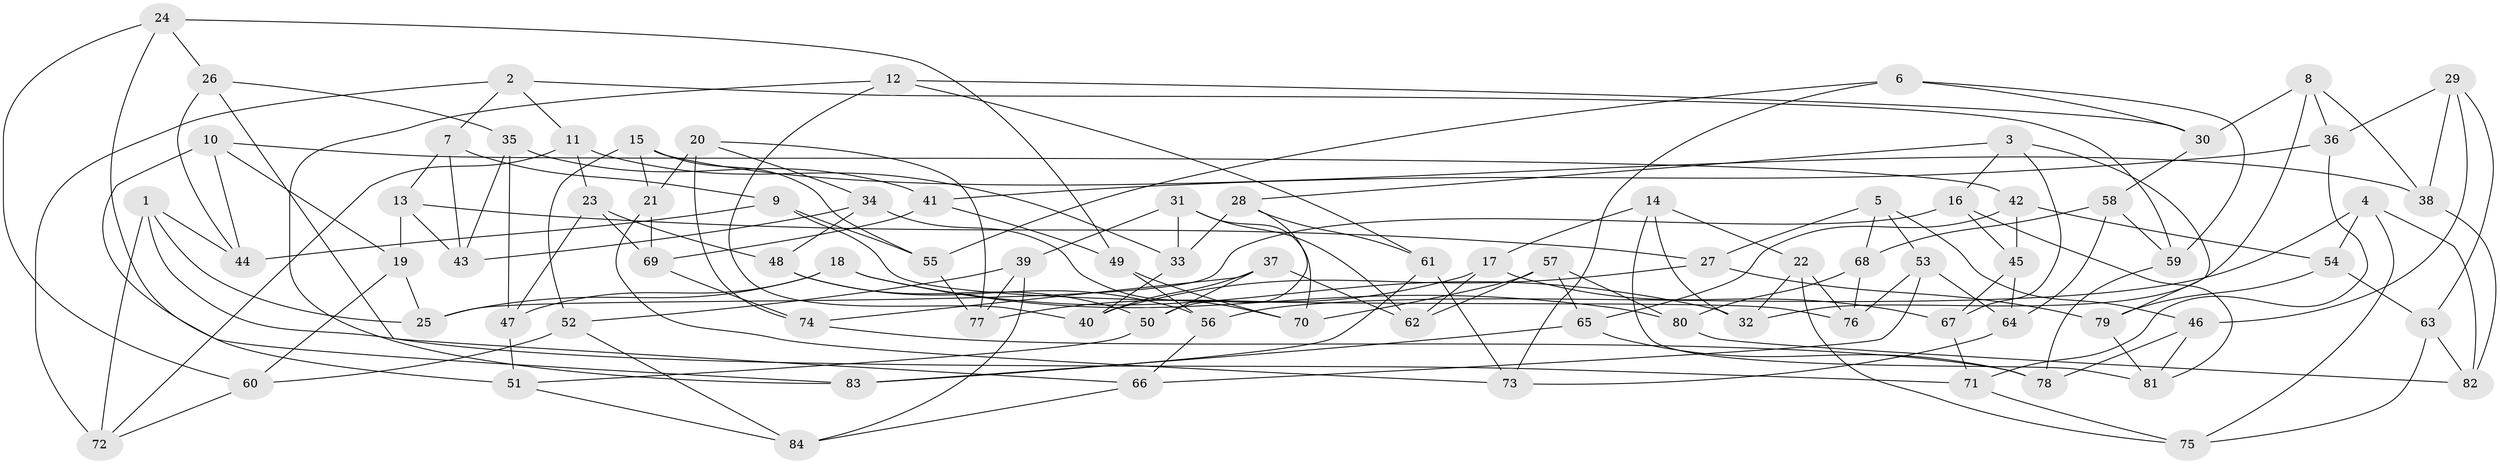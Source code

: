 // Generated by graph-tools (version 1.1) at 2025/26/03/09/25 03:26:57]
// undirected, 84 vertices, 168 edges
graph export_dot {
graph [start="1"]
  node [color=gray90,style=filled];
  1;
  2;
  3;
  4;
  5;
  6;
  7;
  8;
  9;
  10;
  11;
  12;
  13;
  14;
  15;
  16;
  17;
  18;
  19;
  20;
  21;
  22;
  23;
  24;
  25;
  26;
  27;
  28;
  29;
  30;
  31;
  32;
  33;
  34;
  35;
  36;
  37;
  38;
  39;
  40;
  41;
  42;
  43;
  44;
  45;
  46;
  47;
  48;
  49;
  50;
  51;
  52;
  53;
  54;
  55;
  56;
  57;
  58;
  59;
  60;
  61;
  62;
  63;
  64;
  65;
  66;
  67;
  68;
  69;
  70;
  71;
  72;
  73;
  74;
  75;
  76;
  77;
  78;
  79;
  80;
  81;
  82;
  83;
  84;
  1 -- 25;
  1 -- 72;
  1 -- 71;
  1 -- 44;
  2 -- 11;
  2 -- 7;
  2 -- 59;
  2 -- 72;
  3 -- 28;
  3 -- 79;
  3 -- 16;
  3 -- 67;
  4 -- 82;
  4 -- 54;
  4 -- 75;
  4 -- 56;
  5 -- 68;
  5 -- 46;
  5 -- 53;
  5 -- 27;
  6 -- 55;
  6 -- 30;
  6 -- 59;
  6 -- 73;
  7 -- 13;
  7 -- 9;
  7 -- 43;
  8 -- 36;
  8 -- 38;
  8 -- 32;
  8 -- 30;
  9 -- 76;
  9 -- 55;
  9 -- 44;
  10 -- 51;
  10 -- 19;
  10 -- 44;
  10 -- 42;
  11 -- 72;
  11 -- 33;
  11 -- 23;
  12 -- 40;
  12 -- 30;
  12 -- 83;
  12 -- 61;
  13 -- 19;
  13 -- 27;
  13 -- 43;
  14 -- 32;
  14 -- 22;
  14 -- 17;
  14 -- 81;
  15 -- 52;
  15 -- 21;
  15 -- 38;
  15 -- 55;
  16 -- 25;
  16 -- 45;
  16 -- 81;
  17 -- 67;
  17 -- 77;
  17 -- 62;
  18 -- 32;
  18 -- 47;
  18 -- 25;
  18 -- 80;
  19 -- 25;
  19 -- 60;
  20 -- 74;
  20 -- 34;
  20 -- 21;
  20 -- 77;
  21 -- 73;
  21 -- 69;
  22 -- 32;
  22 -- 76;
  22 -- 75;
  23 -- 47;
  23 -- 48;
  23 -- 69;
  24 -- 83;
  24 -- 60;
  24 -- 49;
  24 -- 26;
  26 -- 44;
  26 -- 35;
  26 -- 66;
  27 -- 79;
  27 -- 40;
  28 -- 61;
  28 -- 50;
  28 -- 33;
  29 -- 36;
  29 -- 38;
  29 -- 63;
  29 -- 46;
  30 -- 58;
  31 -- 33;
  31 -- 70;
  31 -- 62;
  31 -- 39;
  33 -- 40;
  34 -- 48;
  34 -- 70;
  34 -- 43;
  35 -- 41;
  35 -- 43;
  35 -- 47;
  36 -- 41;
  36 -- 71;
  37 -- 74;
  37 -- 50;
  37 -- 62;
  37 -- 40;
  38 -- 82;
  39 -- 52;
  39 -- 77;
  39 -- 84;
  41 -- 49;
  41 -- 69;
  42 -- 45;
  42 -- 65;
  42 -- 54;
  45 -- 64;
  45 -- 67;
  46 -- 78;
  46 -- 81;
  47 -- 51;
  48 -- 56;
  48 -- 50;
  49 -- 70;
  49 -- 56;
  50 -- 51;
  51 -- 84;
  52 -- 84;
  52 -- 60;
  53 -- 76;
  53 -- 64;
  53 -- 66;
  54 -- 63;
  54 -- 79;
  55 -- 77;
  56 -- 66;
  57 -- 62;
  57 -- 70;
  57 -- 65;
  57 -- 80;
  58 -- 68;
  58 -- 59;
  58 -- 64;
  59 -- 78;
  60 -- 72;
  61 -- 73;
  61 -- 83;
  63 -- 82;
  63 -- 75;
  64 -- 73;
  65 -- 78;
  65 -- 83;
  66 -- 84;
  67 -- 71;
  68 -- 76;
  68 -- 80;
  69 -- 74;
  71 -- 75;
  74 -- 78;
  79 -- 81;
  80 -- 82;
}
